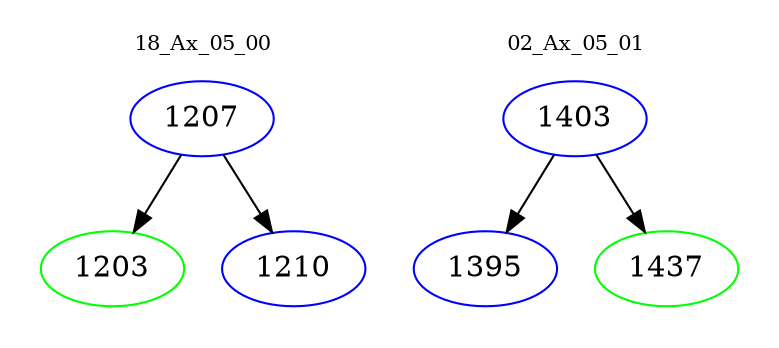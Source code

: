 digraph{
subgraph cluster_0 {
color = white
label = "18_Ax_05_00";
fontsize=10;
T0_1207 [label="1207", color="blue"]
T0_1207 -> T0_1203 [color="black"]
T0_1203 [label="1203", color="green"]
T0_1207 -> T0_1210 [color="black"]
T0_1210 [label="1210", color="blue"]
}
subgraph cluster_1 {
color = white
label = "02_Ax_05_01";
fontsize=10;
T1_1403 [label="1403", color="blue"]
T1_1403 -> T1_1395 [color="black"]
T1_1395 [label="1395", color="blue"]
T1_1403 -> T1_1437 [color="black"]
T1_1437 [label="1437", color="green"]
}
}
